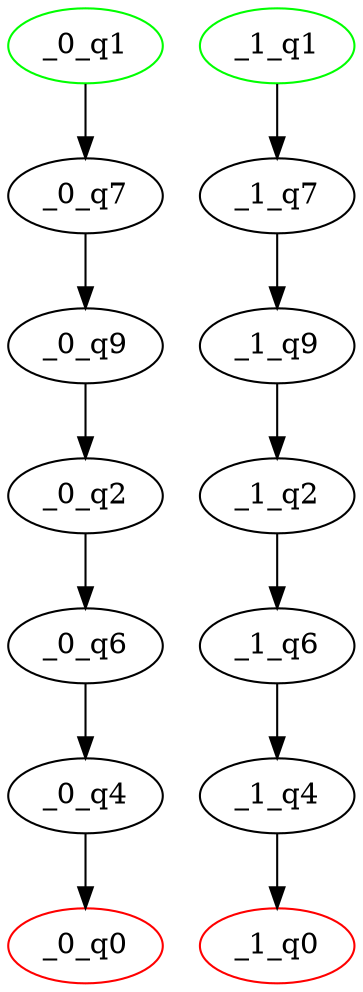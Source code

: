 digraph toto {
_0_q1 [initial=1,color=green];
_0_q0 [final=1,color=red];
_0_q1 -> _0_q7 -> _0_q9 -> _0_q2 -> _0_q6 -> _0_q4 -> _0_q0;
_1_q1 [initial=1,color=green];
_1_q0 [final=1,color=red];
_1_q1 -> _1_q7 -> _1_q9 -> _1_q2 -> _1_q6 -> _1_q4 -> _1_q0;
}